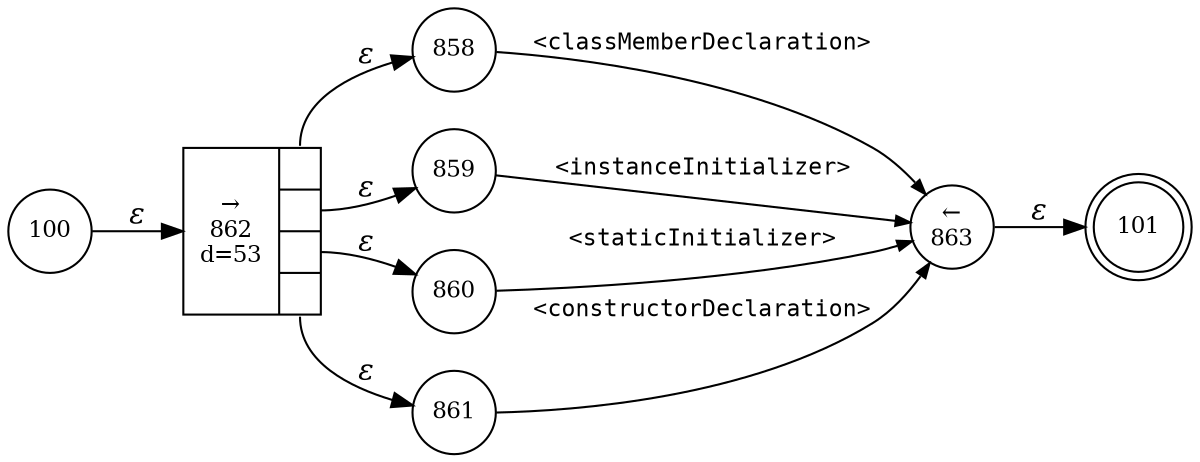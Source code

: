 digraph ATN {
rankdir=LR;
s101[fontsize=11, label="101", shape=doublecircle, fixedsize=true, width=.6];
s100[fontsize=11,label="100", shape=circle, fixedsize=true, width=.55, peripheries=1];
s858[fontsize=11,label="858", shape=circle, fixedsize=true, width=.55, peripheries=1];
s859[fontsize=11,label="859", shape=circle, fixedsize=true, width=.55, peripheries=1];
s860[fontsize=11,label="860", shape=circle, fixedsize=true, width=.55, peripheries=1];
s861[fontsize=11,label="861", shape=circle, fixedsize=true, width=.55, peripheries=1];
s862[fontsize=11,label="{&rarr;\n862\nd=53|{<p0>|<p1>|<p2>|<p3>}}", shape=record, fixedsize=false, peripheries=1];
s863[fontsize=11,label="&larr;\n863", shape=circle, fixedsize=true, width=.55, peripheries=1];
s100 -> s862 [fontname="Times-Italic", label="&epsilon;"];
s862:p0 -> s858 [fontname="Times-Italic", label="&epsilon;"];
s862:p1 -> s859 [fontname="Times-Italic", label="&epsilon;"];
s862:p2 -> s860 [fontname="Times-Italic", label="&epsilon;"];
s862:p3 -> s861 [fontname="Times-Italic", label="&epsilon;"];
s858 -> s863 [fontsize=11, fontname="Courier", arrowsize=.7, label = "<classMemberDeclaration>", arrowhead = normal];
s859 -> s863 [fontsize=11, fontname="Courier", arrowsize=.7, label = "<instanceInitializer>", arrowhead = normal];
s860 -> s863 [fontsize=11, fontname="Courier", arrowsize=.7, label = "<staticInitializer>", arrowhead = normal];
s861 -> s863 [fontsize=11, fontname="Courier", arrowsize=.7, label = "<constructorDeclaration>", arrowhead = normal];
s863 -> s101 [fontname="Times-Italic", label="&epsilon;"];
}